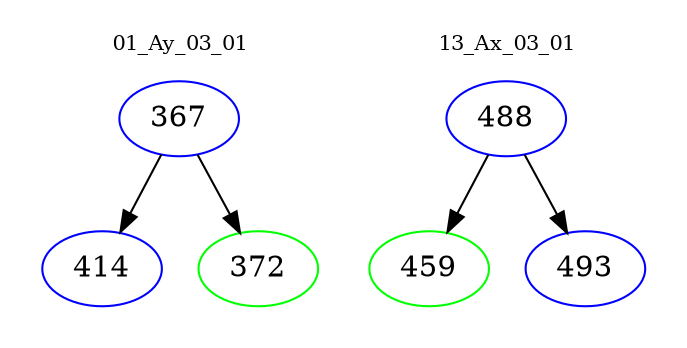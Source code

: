 digraph{
subgraph cluster_0 {
color = white
label = "01_Ay_03_01";
fontsize=10;
T0_367 [label="367", color="blue"]
T0_367 -> T0_414 [color="black"]
T0_414 [label="414", color="blue"]
T0_367 -> T0_372 [color="black"]
T0_372 [label="372", color="green"]
}
subgraph cluster_1 {
color = white
label = "13_Ax_03_01";
fontsize=10;
T1_488 [label="488", color="blue"]
T1_488 -> T1_459 [color="black"]
T1_459 [label="459", color="green"]
T1_488 -> T1_493 [color="black"]
T1_493 [label="493", color="blue"]
}
}
